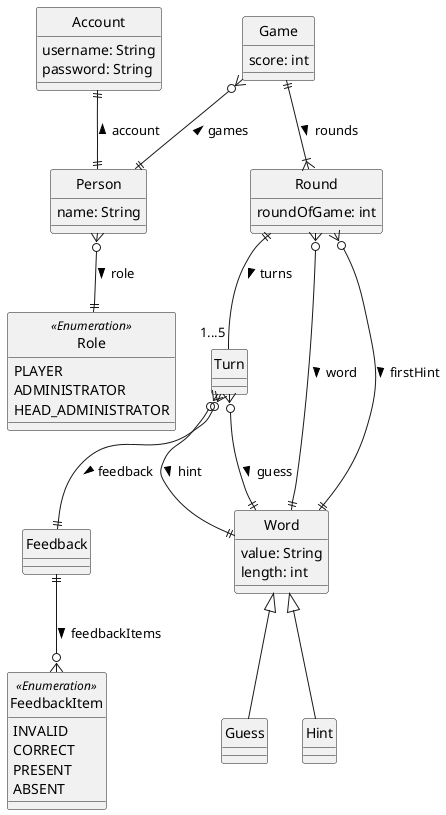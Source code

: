 @startuml
hide circle

Class Account {
    username: String
    password: String
}

Class Person {
    name: String
}

Class Game {
    score: int
}

Class Round {
    roundOfGame: int
}

class Turn {
'Fix voor word deze zit namelijk in Round
'Mogelijk pas fixen bij aanmaak service?
}

Class Guess {
}

Class Hint {
}

'class RoundDTO {
'This DTO class is in the presentation package, and uses a Round class
'    roundOfGame: int
'}

'class TurnDTO {
'This DTO class is in the presentation package, and uses a Turn class
'}



enum Role <<Enumeration>> {
    PLAYER
    ADMINISTRATOR
    HEAD_ADMINISTRATOR
}

enum FeedbackItem <<Enumeration>> {
    INVALID
    CORRECT
    PRESENT
    ABSENT
}

Class Feedback {
}

'enum Letter <<Enumeration>> {
'    A
'    B
'    C
'    D
'    E
'    F
'    G
'    H
'    I
'    J
'    K
'    L
'    M
'    N
'    O
'    P
'    Q
'    R
'    S
'    T
'    U
'    V
'    W
'    X
'    Y
'    Z
'    DOT
'}

Class Word {
'    This superclass has a 5, 6 or 7 characters value
    value: String
    length: int
}

Person }o--|| Role : role >
Account ||--|| Person : account <
Game }o--|| Person : games <
Game ||--|{ Round : rounds >
'Round ||--|| RoundDTO : roundDTO >
Feedback ||--o{ FeedbackItem : feedbackItems >
'Letter "5...7" --o| Word: letters <
Turn }o--|| Word : hint >
Turn }o--|| Word : guess >
'Turn }o--|| Word : word >
Turn }o--|| Feedback : feedback >
Round }o--|| Word : word >
'RoundDTO }o--|| Word : firstHint >
Round }o--|| Word : firstHint >
Round ||-- "1...5" Turn : turns >
'RoundDTO ||-- "1...5" TurnDTO : turns >
'TurnDTO }o--|| Word : hint >
'TurnDTO }o--|| Word : guess >
'TurnDTO }o--|| Feedback : feedback >
Word <|-- Guess
Word <|-- Hint
'Letter }o--o| Guess: letters <
'Letter }o--o| Hint: letters <
@enduml